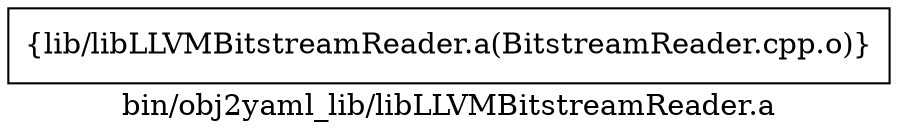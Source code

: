 digraph "bin/obj2yaml_lib/libLLVMBitstreamReader.a" {
	label="bin/obj2yaml_lib/libLLVMBitstreamReader.a";
	rankdir=LR;

	Node0x557f4b2ec878 [shape=record,shape=box,group=0,label="{lib/libLLVMBitstreamReader.a(BitstreamReader.cpp.o)}"];
}
